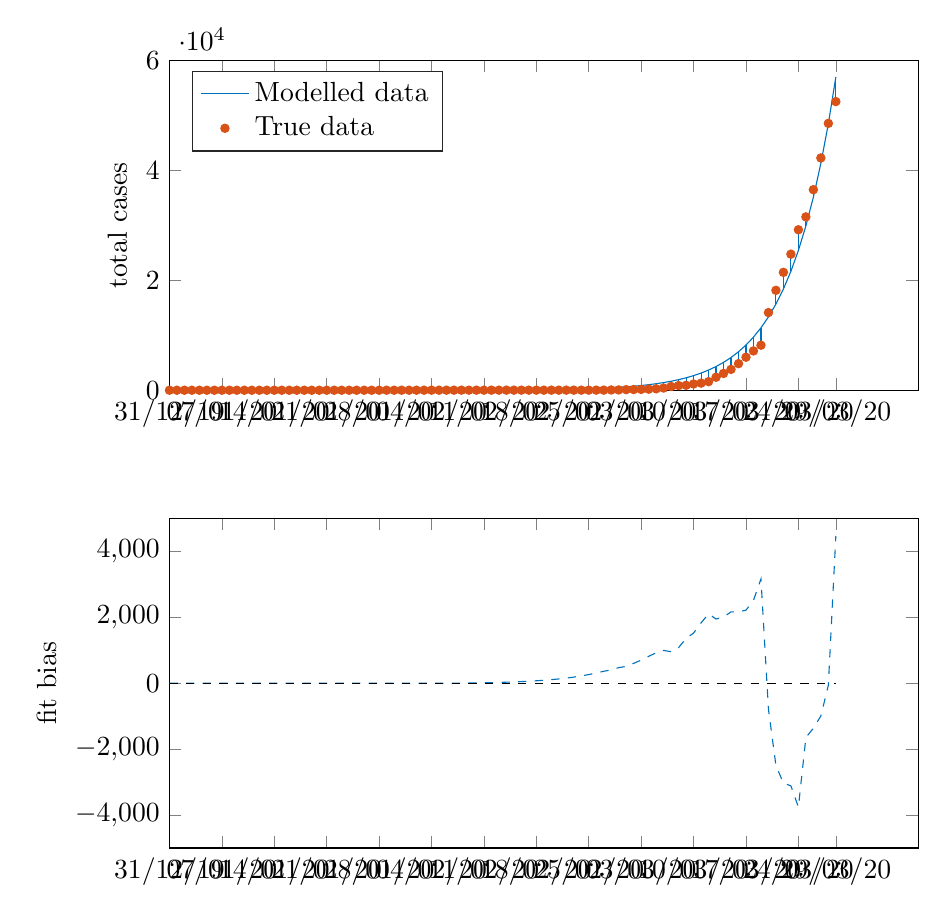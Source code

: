 % This file was created by matlab2tikz.
% Minimal pgfplots version: 1.3
%
\definecolor{mycolor1}{rgb}{0.0,0.447,0.741}%
\definecolor{mycolor2}{rgb}{0.85,0.325,0.098}%
%
\begin{tikzpicture}

\begin{axis}[%
width=9.509cm,
height=4.186cm,
at={(0cm,0cm)},
scale only axis,
xmin=0,
xmax=100,
xtick={0,7,14,21,28,35,42,49,56,63,70,77,84,89},
xticklabels={{31/12/19},{07/01/20},{14/01/20},{21/01/20},{28/01/20},{04/02/20},{11/02/20},{18/02/20},{25/02/20},{03/03/20},{10/03/20},{17/03/20},{24/03/20},{29/03/20}},
ymin=-5000,
ymax=5000,
ylabel={fit bias},
legend style={legend cell align=left,align=left,draw=white!15!black}
]
\addplot [color=mycolor1,dashed,forget plot]
  table[row sep=crcr]{%
0	0\\
1	0\\
2	0\\
3	0\\
4	0\\
5	0\\
6	0\\
7	0\\
8	0\\
9	0\\
10	0\\
11	0\\
12	0\\
13	0\\
14	0\\
15	0\\
16	0\\
17	1\\
18	1\\
19	1\\
20	1\\
21	1\\
22	1\\
23	1\\
24	2\\
25	2\\
26	2\\
27	3\\
28	2\\
29	0\\
30	0\\
31	0\\
32	-1\\
33	-1\\
34	-1\\
35	-2\\
36	0\\
37	2\\
38	3\\
39	5\\
40	8\\
41	12\\
42	16\\
43	19\\
44	25\\
45	32\\
46	40\\
47	50\\
48	62\\
49	75\\
50	91\\
51	109\\
52	131\\
53	156\\
54	186\\
55	222\\
56	263\\
57	310\\
58	363\\
59	404\\
60	473\\
61	512\\
62	603\\
63	703\\
64	815\\
65	926\\
66	996\\
67	956\\
68	1080\\
69	1362\\
70	1522\\
71	1831\\
72	2107\\
73	1948\\
74	2010\\
75	2165\\
76	2166\\
77	2217\\
78	2514\\
79	3165\\
80	-787\\
81	-2499\\
82	-3029\\
83	-3113\\
84	-3759\\
85	-1646\\
86	-1365\\
87	-994\\
88	-60\\
89	4468\\
};
\addplot [color=black,dashed,forget plot]
  table[row sep=crcr]{%
0	0\\
89	0\\
};
\end{axis}

\begin{axis}[%
width=9.509cm,
height=4.186cm,
at={(0cm,5.814cm)},
scale only axis,
xmin=0,
xmax=100,
xtick={0,7,14,21,28,35,42,49,56,63,70,77,84,89},
xticklabels={{31/12/19},{07/01/20},{14/01/20},{21/01/20},{28/01/20},{04/02/20},{11/02/20},{18/02/20},{25/02/20},{03/03/20},{10/03/20},{17/03/20},{24/03/20},{29/03/20}},
ymin=0,
ymax=60000,
ylabel={total cases},
legend style={at={(0.03,0.97)},anchor=north west,legend cell align=left,align=left,draw=white!15!black}
]
\addplot [color=mycolor1,solid]
  table[row sep=crcr]{%
0	0\\
1	0\\
2	0\\
3	0\\
4	0\\
5	0\\
6	0\\
7	0\\
8	0\\
9	0\\
10	0\\
11	0\\
12	0\\
13	0\\
14	0\\
15	0\\
16	0\\
17	1\\
18	1\\
19	1\\
20	1\\
21	1\\
22	1\\
23	1\\
24	2\\
25	2\\
26	2\\
27	3\\
28	3\\
29	4\\
30	4\\
31	5\\
32	6\\
33	7\\
34	8\\
35	9\\
36	11\\
37	13\\
38	15\\
39	18\\
40	21\\
41	25\\
42	29\\
43	34\\
44	40\\
45	47\\
46	55\\
47	65\\
48	77\\
49	90\\
50	106\\
51	124\\
52	146\\
53	171\\
54	201\\
55	237\\
56	278\\
57	327\\
58	384\\
59	451\\
60	530\\
61	623\\
62	732\\
63	860\\
64	1011\\
65	1188\\
66	1396\\
67	1640\\
68	1927\\
69	2264\\
70	2661\\
71	3127\\
72	3674\\
73	4317\\
74	5072\\
75	5960\\
76	7004\\
77	8229\\
78	9670\\
79	11363\\
80	13351\\
81	15688\\
82	18434\\
83	21661\\
84	25453\\
85	29908\\
86	35143\\
87	41294\\
88	48522\\
89	57015\\
};
\addlegendentry{Modelled data};

\addplot[only marks,mark=*,mark options={},mark size=1.5pt,color=mycolor2] plot table[row sep=crcr,]{%
0	0\\
1	0\\
2	0\\
3	0\\
4	0\\
5	0\\
6	0\\
7	0\\
8	0\\
9	0\\
10	0\\
11	0\\
12	0\\
13	0\\
14	0\\
15	0\\
16	0\\
17	0\\
18	0\\
19	0\\
20	0\\
21	0\\
22	0\\
23	0\\
24	0\\
25	0\\
26	0\\
27	0\\
28	1\\
29	4\\
30	4\\
31	5\\
32	7\\
33	8\\
34	9\\
35	11\\
36	11\\
37	11\\
38	12\\
39	13\\
40	13\\
41	13\\
42	13\\
43	15\\
44	15\\
45	15\\
46	15\\
47	15\\
48	15\\
49	15\\
50	15\\
51	15\\
52	15\\
53	15\\
54	15\\
55	15\\
56	15\\
57	17\\
58	21\\
59	47\\
60	57\\
61	111\\
62	129\\
63	157\\
64	196\\
65	262\\
66	400\\
67	684\\
68	847\\
69	902\\
70	1139\\
71	1296\\
72	1567\\
73	2369\\
74	3062\\
75	3795\\
76	4838\\
77	6012\\
78	7156\\
79	8198\\
80	14138\\
81	18187\\
82	21463\\
83	24774\\
84	29212\\
85	31554\\
86	36508\\
87	42288\\
88	48582\\
89	52547\\
};
\addlegendentry{True data};

\addplot [color=mycolor1,solid,forget plot]
  table[row sep=crcr]{%
0	0\\
0	0\\
};
\addplot [color=mycolor1,solid,forget plot]
  table[row sep=crcr]{%
1	0\\
1	0\\
};
\addplot [color=mycolor1,solid,forget plot]
  table[row sep=crcr]{%
2	0\\
2	0\\
};
\addplot [color=mycolor1,solid,forget plot]
  table[row sep=crcr]{%
3	0\\
3	0\\
};
\addplot [color=mycolor1,solid,forget plot]
  table[row sep=crcr]{%
4	0\\
4	0\\
};
\addplot [color=mycolor1,solid,forget plot]
  table[row sep=crcr]{%
5	0\\
5	0\\
};
\addplot [color=mycolor1,solid,forget plot]
  table[row sep=crcr]{%
6	0\\
6	0\\
};
\addplot [color=mycolor1,solid,forget plot]
  table[row sep=crcr]{%
7	0\\
7	0\\
};
\addplot [color=mycolor1,solid,forget plot]
  table[row sep=crcr]{%
8	0\\
8	0\\
};
\addplot [color=mycolor1,solid,forget plot]
  table[row sep=crcr]{%
9	0\\
9	0\\
};
\addplot [color=mycolor1,solid,forget plot]
  table[row sep=crcr]{%
10	0\\
10	0\\
};
\addplot [color=mycolor1,solid,forget plot]
  table[row sep=crcr]{%
11	0\\
11	0\\
};
\addplot [color=mycolor1,solid,forget plot]
  table[row sep=crcr]{%
12	0\\
12	0\\
};
\addplot [color=mycolor1,solid,forget plot]
  table[row sep=crcr]{%
13	0\\
13	0\\
};
\addplot [color=mycolor1,solid,forget plot]
  table[row sep=crcr]{%
14	0\\
14	0\\
};
\addplot [color=mycolor1,solid,forget plot]
  table[row sep=crcr]{%
15	0\\
15	0\\
};
\addplot [color=mycolor1,solid,forget plot]
  table[row sep=crcr]{%
16	0\\
16	0\\
};
\addplot [color=mycolor1,solid,forget plot]
  table[row sep=crcr]{%
17	0\\
17	1\\
};
\addplot [color=mycolor1,solid,forget plot]
  table[row sep=crcr]{%
18	0\\
18	1\\
};
\addplot [color=mycolor1,solid,forget plot]
  table[row sep=crcr]{%
19	0\\
19	1\\
};
\addplot [color=mycolor1,solid,forget plot]
  table[row sep=crcr]{%
20	0\\
20	1\\
};
\addplot [color=mycolor1,solid,forget plot]
  table[row sep=crcr]{%
21	0\\
21	1\\
};
\addplot [color=mycolor1,solid,forget plot]
  table[row sep=crcr]{%
22	0\\
22	1\\
};
\addplot [color=mycolor1,solid,forget plot]
  table[row sep=crcr]{%
23	0\\
23	1\\
};
\addplot [color=mycolor1,solid,forget plot]
  table[row sep=crcr]{%
24	0\\
24	2\\
};
\addplot [color=mycolor1,solid,forget plot]
  table[row sep=crcr]{%
25	0\\
25	2\\
};
\addplot [color=mycolor1,solid,forget plot]
  table[row sep=crcr]{%
26	0\\
26	2\\
};
\addplot [color=mycolor1,solid,forget plot]
  table[row sep=crcr]{%
27	0\\
27	3\\
};
\addplot [color=mycolor1,solid,forget plot]
  table[row sep=crcr]{%
28	1\\
28	3\\
};
\addplot [color=mycolor1,solid,forget plot]
  table[row sep=crcr]{%
29	4\\
29	4\\
};
\addplot [color=mycolor1,solid,forget plot]
  table[row sep=crcr]{%
30	4\\
30	4\\
};
\addplot [color=mycolor1,solid,forget plot]
  table[row sep=crcr]{%
31	5\\
31	5\\
};
\addplot [color=mycolor1,solid,forget plot]
  table[row sep=crcr]{%
32	7\\
32	6\\
};
\addplot [color=mycolor1,solid,forget plot]
  table[row sep=crcr]{%
33	8\\
33	7\\
};
\addplot [color=mycolor1,solid,forget plot]
  table[row sep=crcr]{%
34	9\\
34	8\\
};
\addplot [color=mycolor1,solid,forget plot]
  table[row sep=crcr]{%
35	11\\
35	9\\
};
\addplot [color=mycolor1,solid,forget plot]
  table[row sep=crcr]{%
36	11\\
36	11\\
};
\addplot [color=mycolor1,solid,forget plot]
  table[row sep=crcr]{%
37	11\\
37	13\\
};
\addplot [color=mycolor1,solid,forget plot]
  table[row sep=crcr]{%
38	12\\
38	15\\
};
\addplot [color=mycolor1,solid,forget plot]
  table[row sep=crcr]{%
39	13\\
39	18\\
};
\addplot [color=mycolor1,solid,forget plot]
  table[row sep=crcr]{%
40	13\\
40	21\\
};
\addplot [color=mycolor1,solid,forget plot]
  table[row sep=crcr]{%
41	13\\
41	25\\
};
\addplot [color=mycolor1,solid,forget plot]
  table[row sep=crcr]{%
42	13\\
42	29\\
};
\addplot [color=mycolor1,solid,forget plot]
  table[row sep=crcr]{%
43	15\\
43	34\\
};
\addplot [color=mycolor1,solid,forget plot]
  table[row sep=crcr]{%
44	15\\
44	40\\
};
\addplot [color=mycolor1,solid,forget plot]
  table[row sep=crcr]{%
45	15\\
45	47\\
};
\addplot [color=mycolor1,solid,forget plot]
  table[row sep=crcr]{%
46	15\\
46	55\\
};
\addplot [color=mycolor1,solid,forget plot]
  table[row sep=crcr]{%
47	15\\
47	65\\
};
\addplot [color=mycolor1,solid,forget plot]
  table[row sep=crcr]{%
48	15\\
48	77\\
};
\addplot [color=mycolor1,solid,forget plot]
  table[row sep=crcr]{%
49	15\\
49	90\\
};
\addplot [color=mycolor1,solid,forget plot]
  table[row sep=crcr]{%
50	15\\
50	106\\
};
\addplot [color=mycolor1,solid,forget plot]
  table[row sep=crcr]{%
51	15\\
51	124\\
};
\addplot [color=mycolor1,solid,forget plot]
  table[row sep=crcr]{%
52	15\\
52	146\\
};
\addplot [color=mycolor1,solid,forget plot]
  table[row sep=crcr]{%
53	15\\
53	171\\
};
\addplot [color=mycolor1,solid,forget plot]
  table[row sep=crcr]{%
54	15\\
54	201\\
};
\addplot [color=mycolor1,solid,forget plot]
  table[row sep=crcr]{%
55	15\\
55	237\\
};
\addplot [color=mycolor1,solid,forget plot]
  table[row sep=crcr]{%
56	15\\
56	278\\
};
\addplot [color=mycolor1,solid,forget plot]
  table[row sep=crcr]{%
57	17\\
57	327\\
};
\addplot [color=mycolor1,solid,forget plot]
  table[row sep=crcr]{%
58	21\\
58	384\\
};
\addplot [color=mycolor1,solid,forget plot]
  table[row sep=crcr]{%
59	47\\
59	451\\
};
\addplot [color=mycolor1,solid,forget plot]
  table[row sep=crcr]{%
60	57\\
60	530\\
};
\addplot [color=mycolor1,solid,forget plot]
  table[row sep=crcr]{%
61	111\\
61	623\\
};
\addplot [color=mycolor1,solid,forget plot]
  table[row sep=crcr]{%
62	129\\
62	732\\
};
\addplot [color=mycolor1,solid,forget plot]
  table[row sep=crcr]{%
63	157\\
63	860\\
};
\addplot [color=mycolor1,solid,forget plot]
  table[row sep=crcr]{%
64	196\\
64	1011\\
};
\addplot [color=mycolor1,solid,forget plot]
  table[row sep=crcr]{%
65	262\\
65	1188\\
};
\addplot [color=mycolor1,solid,forget plot]
  table[row sep=crcr]{%
66	400\\
66	1396\\
};
\addplot [color=mycolor1,solid,forget plot]
  table[row sep=crcr]{%
67	684\\
67	1640\\
};
\addplot [color=mycolor1,solid,forget plot]
  table[row sep=crcr]{%
68	847\\
68	1927\\
};
\addplot [color=mycolor1,solid,forget plot]
  table[row sep=crcr]{%
69	902\\
69	2264\\
};
\addplot [color=mycolor1,solid,forget plot]
  table[row sep=crcr]{%
70	1139\\
70	2661\\
};
\addplot [color=mycolor1,solid,forget plot]
  table[row sep=crcr]{%
71	1296\\
71	3127\\
};
\addplot [color=mycolor1,solid,forget plot]
  table[row sep=crcr]{%
72	1567\\
72	3674\\
};
\addplot [color=mycolor1,solid,forget plot]
  table[row sep=crcr]{%
73	2369\\
73	4317\\
};
\addplot [color=mycolor1,solid,forget plot]
  table[row sep=crcr]{%
74	3062\\
74	5072\\
};
\addplot [color=mycolor1,solid,forget plot]
  table[row sep=crcr]{%
75	3795\\
75	5960\\
};
\addplot [color=mycolor1,solid,forget plot]
  table[row sep=crcr]{%
76	4838\\
76	7004\\
};
\addplot [color=mycolor1,solid,forget plot]
  table[row sep=crcr]{%
77	6012\\
77	8229\\
};
\addplot [color=mycolor1,solid,forget plot]
  table[row sep=crcr]{%
78	7156\\
78	9670\\
};
\addplot [color=mycolor1,solid,forget plot]
  table[row sep=crcr]{%
79	8198\\
79	11363\\
};
\addplot [color=mycolor1,solid,forget plot]
  table[row sep=crcr]{%
80	14138\\
80	13351\\
};
\addplot [color=mycolor1,solid,forget plot]
  table[row sep=crcr]{%
81	18187\\
81	15688\\
};
\addplot [color=mycolor1,solid,forget plot]
  table[row sep=crcr]{%
82	21463\\
82	18434\\
};
\addplot [color=mycolor1,solid,forget plot]
  table[row sep=crcr]{%
83	24774\\
83	21661\\
};
\addplot [color=mycolor1,solid,forget plot]
  table[row sep=crcr]{%
84	29212\\
84	25453\\
};
\addplot [color=mycolor1,solid,forget plot]
  table[row sep=crcr]{%
85	31554\\
85	29908\\
};
\addplot [color=mycolor1,solid,forget plot]
  table[row sep=crcr]{%
86	36508\\
86	35143\\
};
\addplot [color=mycolor1,solid,forget plot]
  table[row sep=crcr]{%
87	42288\\
87	41294\\
};
\addplot [color=mycolor1,solid,forget plot]
  table[row sep=crcr]{%
88	48582\\
88	48522\\
};
\addplot [color=mycolor1,solid,forget plot]
  table[row sep=crcr]{%
89	52547\\
89	57015\\
};
\end{axis}
\end{tikzpicture}%